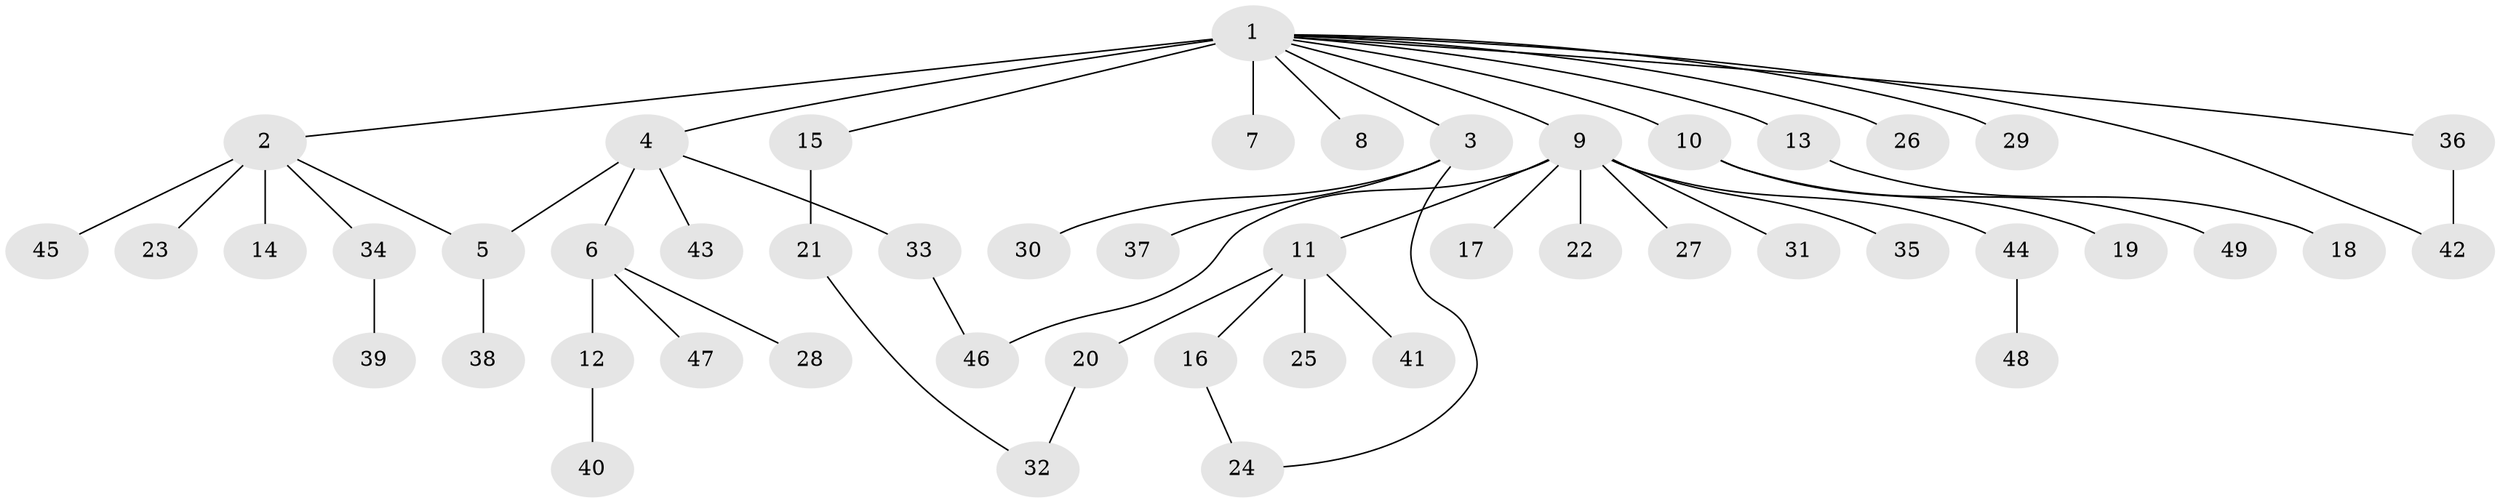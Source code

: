 // original degree distribution, {25: 0.01020408163265306, 8: 0.01020408163265306, 5: 0.030612244897959183, 7: 0.01020408163265306, 3: 0.08163265306122448, 1: 0.6020408163265306, 2: 0.21428571428571427, 10: 0.02040816326530612, 4: 0.02040816326530612}
// Generated by graph-tools (version 1.1) at 2025/35/03/09/25 02:35:35]
// undirected, 49 vertices, 53 edges
graph export_dot {
graph [start="1"]
  node [color=gray90,style=filled];
  1;
  2;
  3;
  4;
  5;
  6;
  7;
  8;
  9;
  10;
  11;
  12;
  13;
  14;
  15;
  16;
  17;
  18;
  19;
  20;
  21;
  22;
  23;
  24;
  25;
  26;
  27;
  28;
  29;
  30;
  31;
  32;
  33;
  34;
  35;
  36;
  37;
  38;
  39;
  40;
  41;
  42;
  43;
  44;
  45;
  46;
  47;
  48;
  49;
  1 -- 2 [weight=1.0];
  1 -- 3 [weight=1.0];
  1 -- 4 [weight=1.0];
  1 -- 7 [weight=11.0];
  1 -- 8 [weight=1.0];
  1 -- 9 [weight=1.0];
  1 -- 10 [weight=1.0];
  1 -- 13 [weight=1.0];
  1 -- 15 [weight=1.0];
  1 -- 26 [weight=1.0];
  1 -- 29 [weight=1.0];
  1 -- 36 [weight=1.0];
  1 -- 42 [weight=1.0];
  2 -- 5 [weight=1.0];
  2 -- 14 [weight=1.0];
  2 -- 23 [weight=2.0];
  2 -- 34 [weight=1.0];
  2 -- 45 [weight=1.0];
  3 -- 24 [weight=1.0];
  3 -- 30 [weight=1.0];
  3 -- 37 [weight=1.0];
  4 -- 5 [weight=2.0];
  4 -- 6 [weight=1.0];
  4 -- 33 [weight=1.0];
  4 -- 43 [weight=1.0];
  5 -- 38 [weight=2.0];
  6 -- 12 [weight=1.0];
  6 -- 28 [weight=1.0];
  6 -- 47 [weight=1.0];
  9 -- 11 [weight=1.0];
  9 -- 17 [weight=1.0];
  9 -- 22 [weight=1.0];
  9 -- 27 [weight=1.0];
  9 -- 31 [weight=1.0];
  9 -- 35 [weight=1.0];
  9 -- 44 [weight=1.0];
  9 -- 46 [weight=1.0];
  10 -- 19 [weight=1.0];
  10 -- 49 [weight=1.0];
  11 -- 16 [weight=1.0];
  11 -- 20 [weight=5.0];
  11 -- 25 [weight=1.0];
  11 -- 41 [weight=1.0];
  12 -- 40 [weight=1.0];
  13 -- 18 [weight=1.0];
  15 -- 21 [weight=3.0];
  16 -- 24 [weight=1.0];
  20 -- 32 [weight=1.0];
  21 -- 32 [weight=1.0];
  33 -- 46 [weight=1.0];
  34 -- 39 [weight=1.0];
  36 -- 42 [weight=2.0];
  44 -- 48 [weight=1.0];
}
